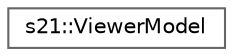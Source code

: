 digraph "Graphical Class Hierarchy"
{
 // LATEX_PDF_SIZE
  bgcolor="transparent";
  edge [fontname=Helvetica,fontsize=10,labelfontname=Helvetica,labelfontsize=10];
  node [fontname=Helvetica,fontsize=10,shape=box,height=0.2,width=0.4];
  rankdir="LR";
  Node0 [id="Node000000",label="s21::ViewerModel",height=0.2,width=0.4,color="grey40", fillcolor="white", style="filled",URL="$classs21_1_1ViewerModel.html",tooltip="Класс модели вьювера"];
}
